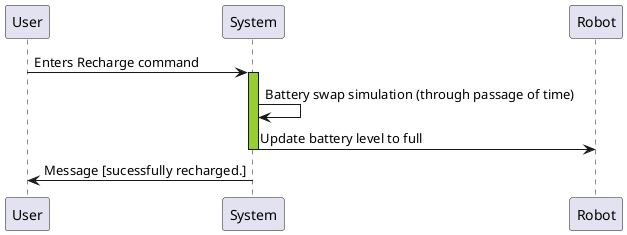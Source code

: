 @startuml

User -> System: Enters Recharge command
activate System #YellowGreen
System-> System: Battery swap simulation (through passage of time)
System -> Robot: Update battery level to full
deactivate
System -> User: Message [sucessfully recharged.]

@enduml